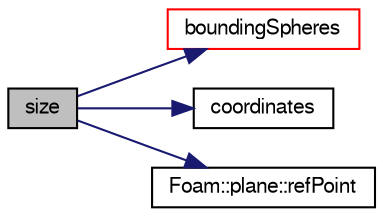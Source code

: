 digraph "size"
{
  bgcolor="transparent";
  edge [fontname="FreeSans",fontsize="10",labelfontname="FreeSans",labelfontsize="10"];
  node [fontname="FreeSans",fontsize="10",shape=record];
  rankdir="LR";
  Node21 [label="size",height=0.2,width=0.4,color="black", fillcolor="grey75", style="filled", fontcolor="black"];
  Node21 -> Node22 [color="midnightblue",fontsize="10",style="solid",fontname="FreeSans"];
  Node22 [label="boundingSpheres",height=0.2,width=0.4,color="red",URL="$a25222.html#a4f9baf018af105a4cd6d9c008d4d04ec",tooltip="Get bounding spheres (centre and radius squared), one per element. "];
  Node21 -> Node31 [color="midnightblue",fontsize="10",style="solid",fontname="FreeSans"];
  Node31 [label="coordinates",height=0.2,width=0.4,color="black",URL="$a25222.html#ac9cba2aaece25e5df6d68171441f3e41",tooltip="Get representative set of element coordinates. "];
  Node21 -> Node32 [color="midnightblue",fontsize="10",style="solid",fontname="FreeSans"];
  Node32 [label="Foam::plane::refPoint",height=0.2,width=0.4,color="black",URL="$a27570.html#a7223767562e3dabf175946fb83a13237",tooltip="Return or return plane base point. "];
}
